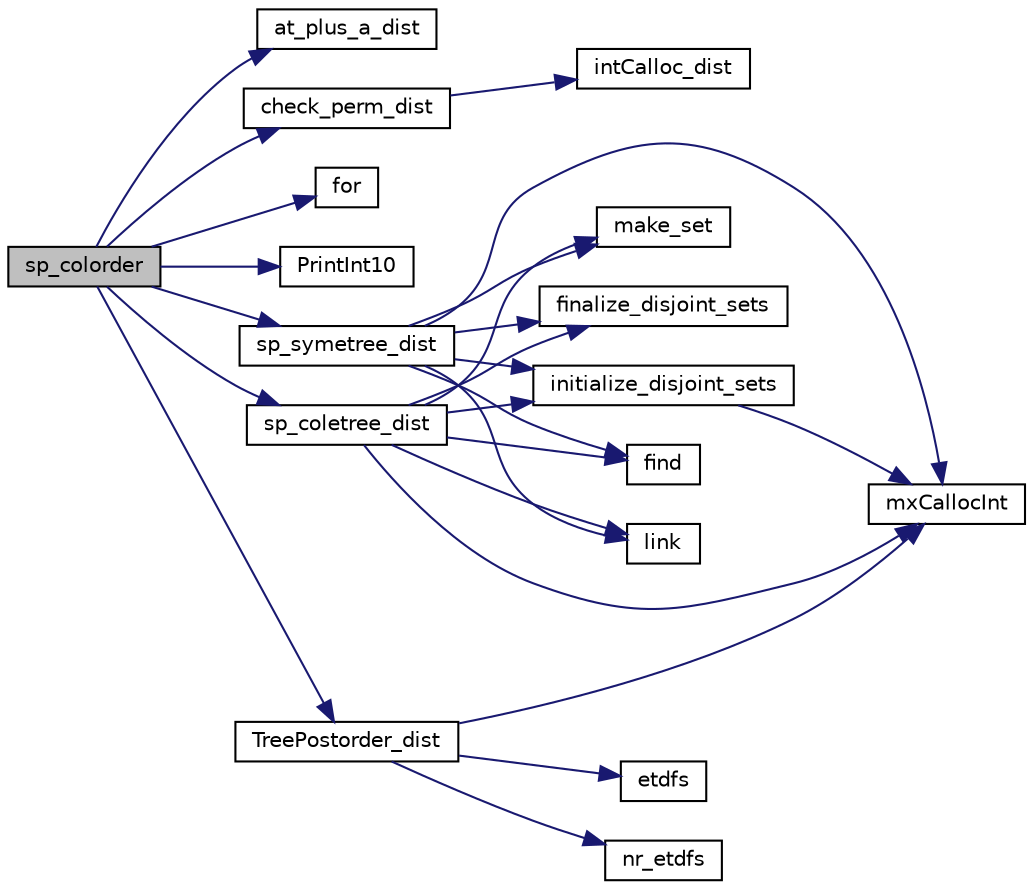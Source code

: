 digraph "sp_colorder"
{
 // LATEX_PDF_SIZE
  edge [fontname="Helvetica",fontsize="10",labelfontname="Helvetica",labelfontsize="10"];
  node [fontname="Helvetica",fontsize="10",shape=record];
  rankdir="LR";
  Node1 [label="sp_colorder",height=0.2,width=0.4,color="black", fillcolor="grey75", style="filled", fontcolor="black",tooltip=" "];
  Node1 -> Node2 [color="midnightblue",fontsize="10",style="solid",fontname="Helvetica"];
  Node2 [label="at_plus_a_dist",height=0.2,width=0.4,color="black", fillcolor="white", style="filled",URL="$get__perm__c_8c.html#a1e2042d3bb873fdfcd157d4494701f39",tooltip=" "];
  Node1 -> Node3 [color="midnightblue",fontsize="10",style="solid",fontname="Helvetica"];
  Node3 [label="check_perm_dist",height=0.2,width=0.4,color="black", fillcolor="white", style="filled",URL="$sp__colorder_8c.html#aaea81928040d7bcc51eb0336ac4959bc",tooltip=" "];
  Node3 -> Node4 [color="midnightblue",fontsize="10",style="solid",fontname="Helvetica"];
  Node4 [label="intCalloc_dist",height=0.2,width=0.4,color="black", fillcolor="white", style="filled",URL="$memory_8c.html#a6fd91c6883ea8ea94e0ece298e0e46b6",tooltip=" "];
  Node1 -> Node5 [color="midnightblue",fontsize="10",style="solid",fontname="Helvetica"];
  Node5 [label="for",height=0.2,width=0.4,color="black", fillcolor="white", style="filled",URL="$dutil__dist_8c.html#a1fa3106fcf315ec2c58c319e589230cd",tooltip=" "];
  Node1 -> Node6 [color="midnightblue",fontsize="10",style="solid",fontname="Helvetica"];
  Node6 [label="PrintInt10",height=0.2,width=0.4,color="black", fillcolor="white", style="filled",URL="$superlu__defs_8h.html#ab03f0fccabf0c7a84b0e2c99c2988809",tooltip=" "];
  Node1 -> Node7 [color="midnightblue",fontsize="10",style="solid",fontname="Helvetica"];
  Node7 [label="sp_coletree_dist",height=0.2,width=0.4,color="black", fillcolor="white", style="filled",URL="$etree_8c.html#ab219d8a7f62ebc8c034424e4c822aaa2",tooltip="Nonsymmetric elimination tree."];
  Node7 -> Node8 [color="midnightblue",fontsize="10",style="solid",fontname="Helvetica"];
  Node8 [label="finalize_disjoint_sets",height=0.2,width=0.4,color="black", fillcolor="white", style="filled",URL="$etree_8c.html#abad4cd1b1b49bb4f4376b86df9f16678",tooltip=" "];
  Node7 -> Node9 [color="midnightblue",fontsize="10",style="solid",fontname="Helvetica"];
  Node9 [label="find",height=0.2,width=0.4,color="black", fillcolor="white", style="filled",URL="$etree_8c.html#ab900706809c6bb3453ebc5da35073e65",tooltip=" "];
  Node7 -> Node10 [color="midnightblue",fontsize="10",style="solid",fontname="Helvetica"];
  Node10 [label="initialize_disjoint_sets",height=0.2,width=0.4,color="black", fillcolor="white", style="filled",URL="$etree_8c.html#ad9d63fb23608d88bbb35c29eff910f84",tooltip=" "];
  Node10 -> Node11 [color="midnightblue",fontsize="10",style="solid",fontname="Helvetica"];
  Node11 [label="mxCallocInt",height=0.2,width=0.4,color="black", fillcolor="white", style="filled",URL="$etree_8c.html#af6da4546027f9610b8870d6304e4298c",tooltip=" "];
  Node7 -> Node12 [color="midnightblue",fontsize="10",style="solid",fontname="Helvetica"];
  Node12 [label="link",height=0.2,width=0.4,color="black", fillcolor="white", style="filled",URL="$etree_8c.html#a52d3a5ef560c576ea63685fa10957075",tooltip=" "];
  Node7 -> Node13 [color="midnightblue",fontsize="10",style="solid",fontname="Helvetica"];
  Node13 [label="make_set",height=0.2,width=0.4,color="black", fillcolor="white", style="filled",URL="$etree_8c.html#aaff6e388c66efcc5a057fc6f3ffa5bb6",tooltip=" "];
  Node7 -> Node11 [color="midnightblue",fontsize="10",style="solid",fontname="Helvetica"];
  Node1 -> Node14 [color="midnightblue",fontsize="10",style="solid",fontname="Helvetica"];
  Node14 [label="sp_symetree_dist",height=0.2,width=0.4,color="black", fillcolor="white", style="filled",URL="$etree_8c.html#ac8cc1a2339d490acbc1ed509b0d286a5",tooltip="Symmetric elimination tree."];
  Node14 -> Node8 [color="midnightblue",fontsize="10",style="solid",fontname="Helvetica"];
  Node14 -> Node9 [color="midnightblue",fontsize="10",style="solid",fontname="Helvetica"];
  Node14 -> Node10 [color="midnightblue",fontsize="10",style="solid",fontname="Helvetica"];
  Node14 -> Node12 [color="midnightblue",fontsize="10",style="solid",fontname="Helvetica"];
  Node14 -> Node13 [color="midnightblue",fontsize="10",style="solid",fontname="Helvetica"];
  Node14 -> Node11 [color="midnightblue",fontsize="10",style="solid",fontname="Helvetica"];
  Node1 -> Node15 [color="midnightblue",fontsize="10",style="solid",fontname="Helvetica"];
  Node15 [label="TreePostorder_dist",height=0.2,width=0.4,color="black", fillcolor="white", style="filled",URL="$etree_8c.html#aeecf5b5d6169301544380483f39cf433",tooltip=" "];
  Node15 -> Node16 [color="midnightblue",fontsize="10",style="solid",fontname="Helvetica"];
  Node16 [label="etdfs",height=0.2,width=0.4,color="black", fillcolor="white", style="filled",URL="$etree_8c.html#a15f24e6cbdb00c9ea1e6fb51df2c3c7a",tooltip=" "];
  Node15 -> Node11 [color="midnightblue",fontsize="10",style="solid",fontname="Helvetica"];
  Node15 -> Node17 [color="midnightblue",fontsize="10",style="solid",fontname="Helvetica"];
  Node17 [label="nr_etdfs",height=0.2,width=0.4,color="black", fillcolor="white", style="filled",URL="$etree_8c.html#a5be64a94a6c21c7aa95ec8a64a3282fd",tooltip=" "];
}
